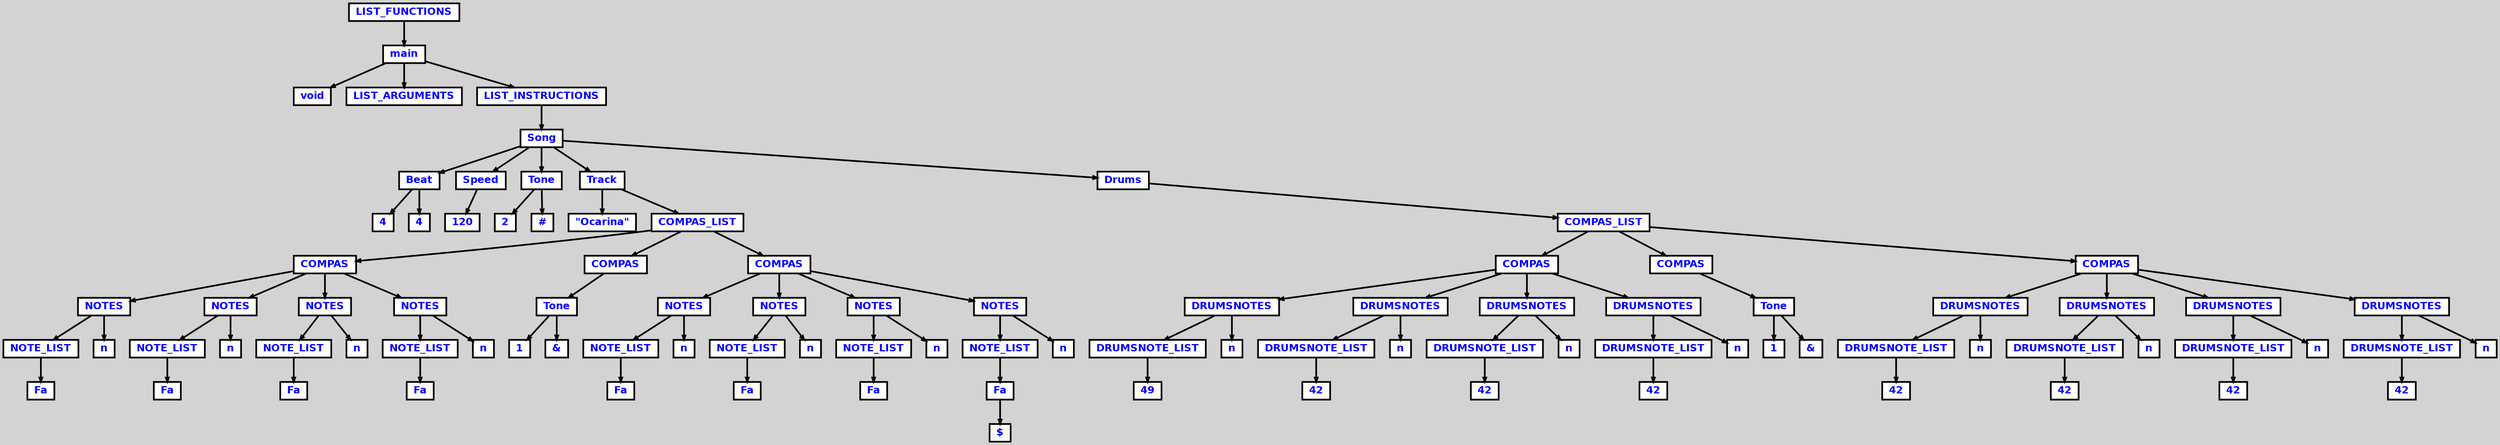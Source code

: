digraph {

	ordering=out;
	ranksep=.4;
	bgcolor="lightgrey"; node [shape=box, fixedsize=false, fontsize=12, fontname="Helvetica-bold", fontcolor="blue"
		width=.25, height=.25, color="black", fillcolor="white", style="filled, solid, bold"];
	edge [arrowsize=.5, color="black", style="bold"]

  n0 [label="LIST_FUNCTIONS"];
  n1 [label="main"];
  n1 [label="main"];
  n2 [label="void"];
  n3 [label="LIST_ARGUMENTS"];
  n4 [label="LIST_INSTRUCTIONS"];
  n4 [label="LIST_INSTRUCTIONS"];
  n5 [label="Song"];
  n5 [label="Song"];
  n6 [label="Beat"];
  n6 [label="Beat"];
  n7 [label="4"];
  n8 [label="4"];
  n9 [label="Speed"];
  n9 [label="Speed"];
  n10 [label="120"];
  n11 [label="Tone"];
  n11 [label="Tone"];
  n12 [label="2"];
  n13 [label="#"];
  n14 [label="Track"];
  n14 [label="Track"];
  n15 [label="\"Ocarina\""];
  n16 [label="COMPAS_LIST"];
  n16 [label="COMPAS_LIST"];
  n17 [label="COMPAS"];
  n17 [label="COMPAS"];
  n18 [label="NOTES"];
  n18 [label="NOTES"];
  n19 [label="NOTE_LIST"];
  n19 [label="NOTE_LIST"];
  n20 [label="Fa"];
  n21 [label="n"];
  n22 [label="NOTES"];
  n22 [label="NOTES"];
  n23 [label="NOTE_LIST"];
  n23 [label="NOTE_LIST"];
  n24 [label="Fa"];
  n25 [label="n"];
  n26 [label="NOTES"];
  n26 [label="NOTES"];
  n27 [label="NOTE_LIST"];
  n27 [label="NOTE_LIST"];
  n28 [label="Fa"];
  n29 [label="n"];
  n30 [label="NOTES"];
  n30 [label="NOTES"];
  n31 [label="NOTE_LIST"];
  n31 [label="NOTE_LIST"];
  n32 [label="Fa"];
  n33 [label="n"];
  n34 [label="COMPAS"];
  n34 [label="COMPAS"];
  n35 [label="Tone"];
  n35 [label="Tone"];
  n36 [label="1"];
  n37 [label="&"];
  n38 [label="COMPAS"];
  n38 [label="COMPAS"];
  n39 [label="NOTES"];
  n39 [label="NOTES"];
  n40 [label="NOTE_LIST"];
  n40 [label="NOTE_LIST"];
  n41 [label="Fa"];
  n42 [label="n"];
  n43 [label="NOTES"];
  n43 [label="NOTES"];
  n44 [label="NOTE_LIST"];
  n44 [label="NOTE_LIST"];
  n45 [label="Fa"];
  n46 [label="n"];
  n47 [label="NOTES"];
  n47 [label="NOTES"];
  n48 [label="NOTE_LIST"];
  n48 [label="NOTE_LIST"];
  n49 [label="Fa"];
  n50 [label="n"];
  n51 [label="NOTES"];
  n51 [label="NOTES"];
  n52 [label="NOTE_LIST"];
  n52 [label="NOTE_LIST"];
  n53 [label="Fa"];
  n53 [label="Fa"];
  n54 [label="$"];
  n55 [label="n"];
  n56 [label="Drums"];
  n56 [label="Drums"];
  n57 [label="COMPAS_LIST"];
  n57 [label="COMPAS_LIST"];
  n58 [label="COMPAS"];
  n58 [label="COMPAS"];
  n59 [label="DRUMSNOTES"];
  n59 [label="DRUMSNOTES"];
  n60 [label="DRUMSNOTE_LIST"];
  n60 [label="DRUMSNOTE_LIST"];
  n61 [label="49"];
  n62 [label="n"];
  n63 [label="DRUMSNOTES"];
  n63 [label="DRUMSNOTES"];
  n64 [label="DRUMSNOTE_LIST"];
  n64 [label="DRUMSNOTE_LIST"];
  n65 [label="42"];
  n66 [label="n"];
  n67 [label="DRUMSNOTES"];
  n67 [label="DRUMSNOTES"];
  n68 [label="DRUMSNOTE_LIST"];
  n68 [label="DRUMSNOTE_LIST"];
  n69 [label="42"];
  n70 [label="n"];
  n71 [label="DRUMSNOTES"];
  n71 [label="DRUMSNOTES"];
  n72 [label="DRUMSNOTE_LIST"];
  n72 [label="DRUMSNOTE_LIST"];
  n73 [label="42"];
  n74 [label="n"];
  n75 [label="COMPAS"];
  n75 [label="COMPAS"];
  n76 [label="Tone"];
  n76 [label="Tone"];
  n77 [label="1"];
  n78 [label="&"];
  n79 [label="COMPAS"];
  n79 [label="COMPAS"];
  n80 [label="DRUMSNOTES"];
  n80 [label="DRUMSNOTES"];
  n81 [label="DRUMSNOTE_LIST"];
  n81 [label="DRUMSNOTE_LIST"];
  n82 [label="42"];
  n83 [label="n"];
  n84 [label="DRUMSNOTES"];
  n84 [label="DRUMSNOTES"];
  n85 [label="DRUMSNOTE_LIST"];
  n85 [label="DRUMSNOTE_LIST"];
  n86 [label="42"];
  n87 [label="n"];
  n88 [label="DRUMSNOTES"];
  n88 [label="DRUMSNOTES"];
  n89 [label="DRUMSNOTE_LIST"];
  n89 [label="DRUMSNOTE_LIST"];
  n90 [label="42"];
  n91 [label="n"];
  n92 [label="DRUMSNOTES"];
  n92 [label="DRUMSNOTES"];
  n93 [label="DRUMSNOTE_LIST"];
  n93 [label="DRUMSNOTE_LIST"];
  n94 [label="42"];
  n95 [label="n"];

  n0 -> n1 // "LIST_FUNCTIONS" -> "main"
  n1 -> n2 // "main" -> "void"
  n1 -> n3 // "main" -> "LIST_ARGUMENTS"
  n1 -> n4 // "main" -> "LIST_INSTRUCTIONS"
  n4 -> n5 // "LIST_INSTRUCTIONS" -> "Song"
  n5 -> n6 // "Song" -> "Beat"
  n6 -> n7 // "Beat" -> "4"
  n6 -> n8 // "Beat" -> "4"
  n5 -> n9 // "Song" -> "Speed"
  n9 -> n10 // "Speed" -> "120"
  n5 -> n11 // "Song" -> "Tone"
  n11 -> n12 // "Tone" -> "2"
  n11 -> n13 // "Tone" -> "#"
  n5 -> n14 // "Song" -> "Track"
  n14 -> n15 // "Track" -> "\"Ocarina\""
  n14 -> n16 // "Track" -> "COMPAS_LIST"
  n16 -> n17 // "COMPAS_LIST" -> "COMPAS"
  n17 -> n18 // "COMPAS" -> "NOTES"
  n18 -> n19 // "NOTES" -> "NOTE_LIST"
  n19 -> n20 // "NOTE_LIST" -> "Fa"
  n18 -> n21 // "NOTES" -> "n"
  n17 -> n22 // "COMPAS" -> "NOTES"
  n22 -> n23 // "NOTES" -> "NOTE_LIST"
  n23 -> n24 // "NOTE_LIST" -> "Fa"
  n22 -> n25 // "NOTES" -> "n"
  n17 -> n26 // "COMPAS" -> "NOTES"
  n26 -> n27 // "NOTES" -> "NOTE_LIST"
  n27 -> n28 // "NOTE_LIST" -> "Fa"
  n26 -> n29 // "NOTES" -> "n"
  n17 -> n30 // "COMPAS" -> "NOTES"
  n30 -> n31 // "NOTES" -> "NOTE_LIST"
  n31 -> n32 // "NOTE_LIST" -> "Fa"
  n30 -> n33 // "NOTES" -> "n"
  n16 -> n34 // "COMPAS_LIST" -> "COMPAS"
  n34 -> n35 // "COMPAS" -> "Tone"
  n35 -> n36 // "Tone" -> "1"
  n35 -> n37 // "Tone" -> "&"
  n16 -> n38 // "COMPAS_LIST" -> "COMPAS"
  n38 -> n39 // "COMPAS" -> "NOTES"
  n39 -> n40 // "NOTES" -> "NOTE_LIST"
  n40 -> n41 // "NOTE_LIST" -> "Fa"
  n39 -> n42 // "NOTES" -> "n"
  n38 -> n43 // "COMPAS" -> "NOTES"
  n43 -> n44 // "NOTES" -> "NOTE_LIST"
  n44 -> n45 // "NOTE_LIST" -> "Fa"
  n43 -> n46 // "NOTES" -> "n"
  n38 -> n47 // "COMPAS" -> "NOTES"
  n47 -> n48 // "NOTES" -> "NOTE_LIST"
  n48 -> n49 // "NOTE_LIST" -> "Fa"
  n47 -> n50 // "NOTES" -> "n"
  n38 -> n51 // "COMPAS" -> "NOTES"
  n51 -> n52 // "NOTES" -> "NOTE_LIST"
  n52 -> n53 // "NOTE_LIST" -> "Fa"
  n53 -> n54 // "Fa" -> "$"
  n51 -> n55 // "NOTES" -> "n"
  n5 -> n56 // "Song" -> "Drums"
  n56 -> n57 // "Drums" -> "COMPAS_LIST"
  n57 -> n58 // "COMPAS_LIST" -> "COMPAS"
  n58 -> n59 // "COMPAS" -> "DRUMSNOTES"
  n59 -> n60 // "DRUMSNOTES" -> "DRUMSNOTE_LIST"
  n60 -> n61 // "DRUMSNOTE_LIST" -> "49"
  n59 -> n62 // "DRUMSNOTES" -> "n"
  n58 -> n63 // "COMPAS" -> "DRUMSNOTES"
  n63 -> n64 // "DRUMSNOTES" -> "DRUMSNOTE_LIST"
  n64 -> n65 // "DRUMSNOTE_LIST" -> "42"
  n63 -> n66 // "DRUMSNOTES" -> "n"
  n58 -> n67 // "COMPAS" -> "DRUMSNOTES"
  n67 -> n68 // "DRUMSNOTES" -> "DRUMSNOTE_LIST"
  n68 -> n69 // "DRUMSNOTE_LIST" -> "42"
  n67 -> n70 // "DRUMSNOTES" -> "n"
  n58 -> n71 // "COMPAS" -> "DRUMSNOTES"
  n71 -> n72 // "DRUMSNOTES" -> "DRUMSNOTE_LIST"
  n72 -> n73 // "DRUMSNOTE_LIST" -> "42"
  n71 -> n74 // "DRUMSNOTES" -> "n"
  n57 -> n75 // "COMPAS_LIST" -> "COMPAS"
  n75 -> n76 // "COMPAS" -> "Tone"
  n76 -> n77 // "Tone" -> "1"
  n76 -> n78 // "Tone" -> "&"
  n57 -> n79 // "COMPAS_LIST" -> "COMPAS"
  n79 -> n80 // "COMPAS" -> "DRUMSNOTES"
  n80 -> n81 // "DRUMSNOTES" -> "DRUMSNOTE_LIST"
  n81 -> n82 // "DRUMSNOTE_LIST" -> "42"
  n80 -> n83 // "DRUMSNOTES" -> "n"
  n79 -> n84 // "COMPAS" -> "DRUMSNOTES"
  n84 -> n85 // "DRUMSNOTES" -> "DRUMSNOTE_LIST"
  n85 -> n86 // "DRUMSNOTE_LIST" -> "42"
  n84 -> n87 // "DRUMSNOTES" -> "n"
  n79 -> n88 // "COMPAS" -> "DRUMSNOTES"
  n88 -> n89 // "DRUMSNOTES" -> "DRUMSNOTE_LIST"
  n89 -> n90 // "DRUMSNOTE_LIST" -> "42"
  n88 -> n91 // "DRUMSNOTES" -> "n"
  n79 -> n92 // "COMPAS" -> "DRUMSNOTES"
  n92 -> n93 // "DRUMSNOTES" -> "DRUMSNOTE_LIST"
  n93 -> n94 // "DRUMSNOTE_LIST" -> "42"
  n92 -> n95 // "DRUMSNOTES" -> "n"

}
